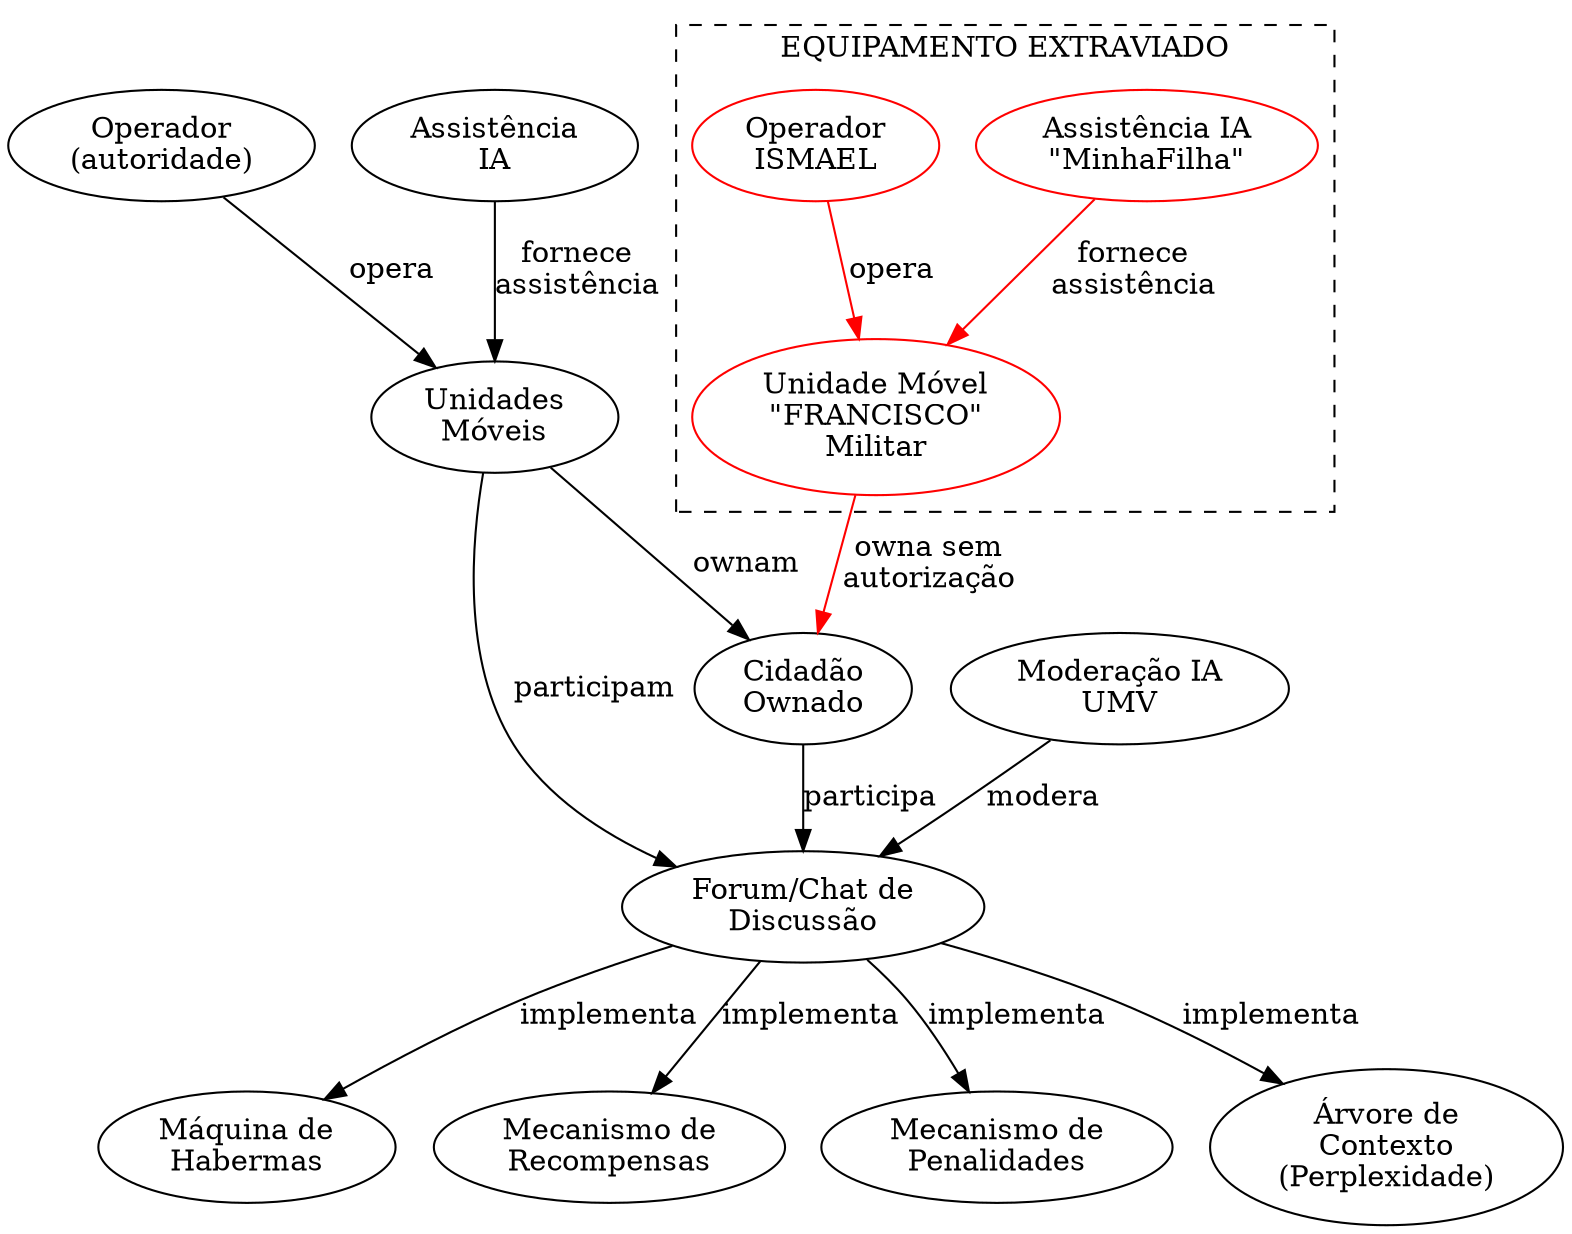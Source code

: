 digraph G {
    
    #label = "UMV\nCHAT/FORUM";
    #labelloc = "t";
    #fontsize = 35;

    #######################################################################
    #                           ENTIDADES                                 #
    #######################################################################
    OPERADOR [label="Operador\n(autoridade)"]
    UNIDADE [label="Unidades\nMóveis"]
    OWNADO [label="Cidadão\nOwnado"]
    HABERMAS [label="Máquina de\nHabermas"]
    RECOMPENSA [label="Mecanismo de\nRecompensas"]
    PENALIDADE [label="Mecanismo de\nPenalidades"]
    CONTEXTO [label="Árvore de\nContexto\n(Perplexidade)"]
    UMV [label="Moderação IA\nUMV"]
    FORUM [label="Forum/Chat de\nDiscussão"]
    ASSISTENCIA [label="Assistência\nIA"]
    
    subgraph cluster_unidades {
        style = "dashed";
        label= "EQUIPAMENTO EXTRAVIADO";
        
        FRANCISCO [label="Unidade Móvel\n\"FRANCISCO\"\nMilitar" color=red]
        MINHAFILHA [label="Assistência IA\n\"MinhaFilha\"" color=red]
        ISMAEL [label="Operador\nISMAEL" color=red]
    }
    
    #######################################################################
    #                       RELACIONAMENTOS                               #
    #######################################################################
    UMV -> FORUM [label="modera"]
    OWNADO -> FORUM  [label="participa"]
    FORUM -> HABERMAS [label="implementa"]
    FORUM -> RECOMPENSA [label="implementa"]
    FORUM -> PENALIDADE [label="implementa"]
    FORUM -> CONTEXTO [label="implementa"]
    OPERADOR -> UNIDADE [label="opera"]
    UNIDADE -> OWNADO [label="ownam"]
    UNIDADE -> FORUM [label="participam"]
    ASSISTENCIA -> UNIDADE [label="fornece\nassistência"]

    MINHAFILHA -> FRANCISCO [label="fornece\nassistência" color=red]
    ISMAEL -> FRANCISCO [label="opera" color=red]
    FRANCISCO -> OWNADO [label="owna sem\nautorização" color=red]

}
